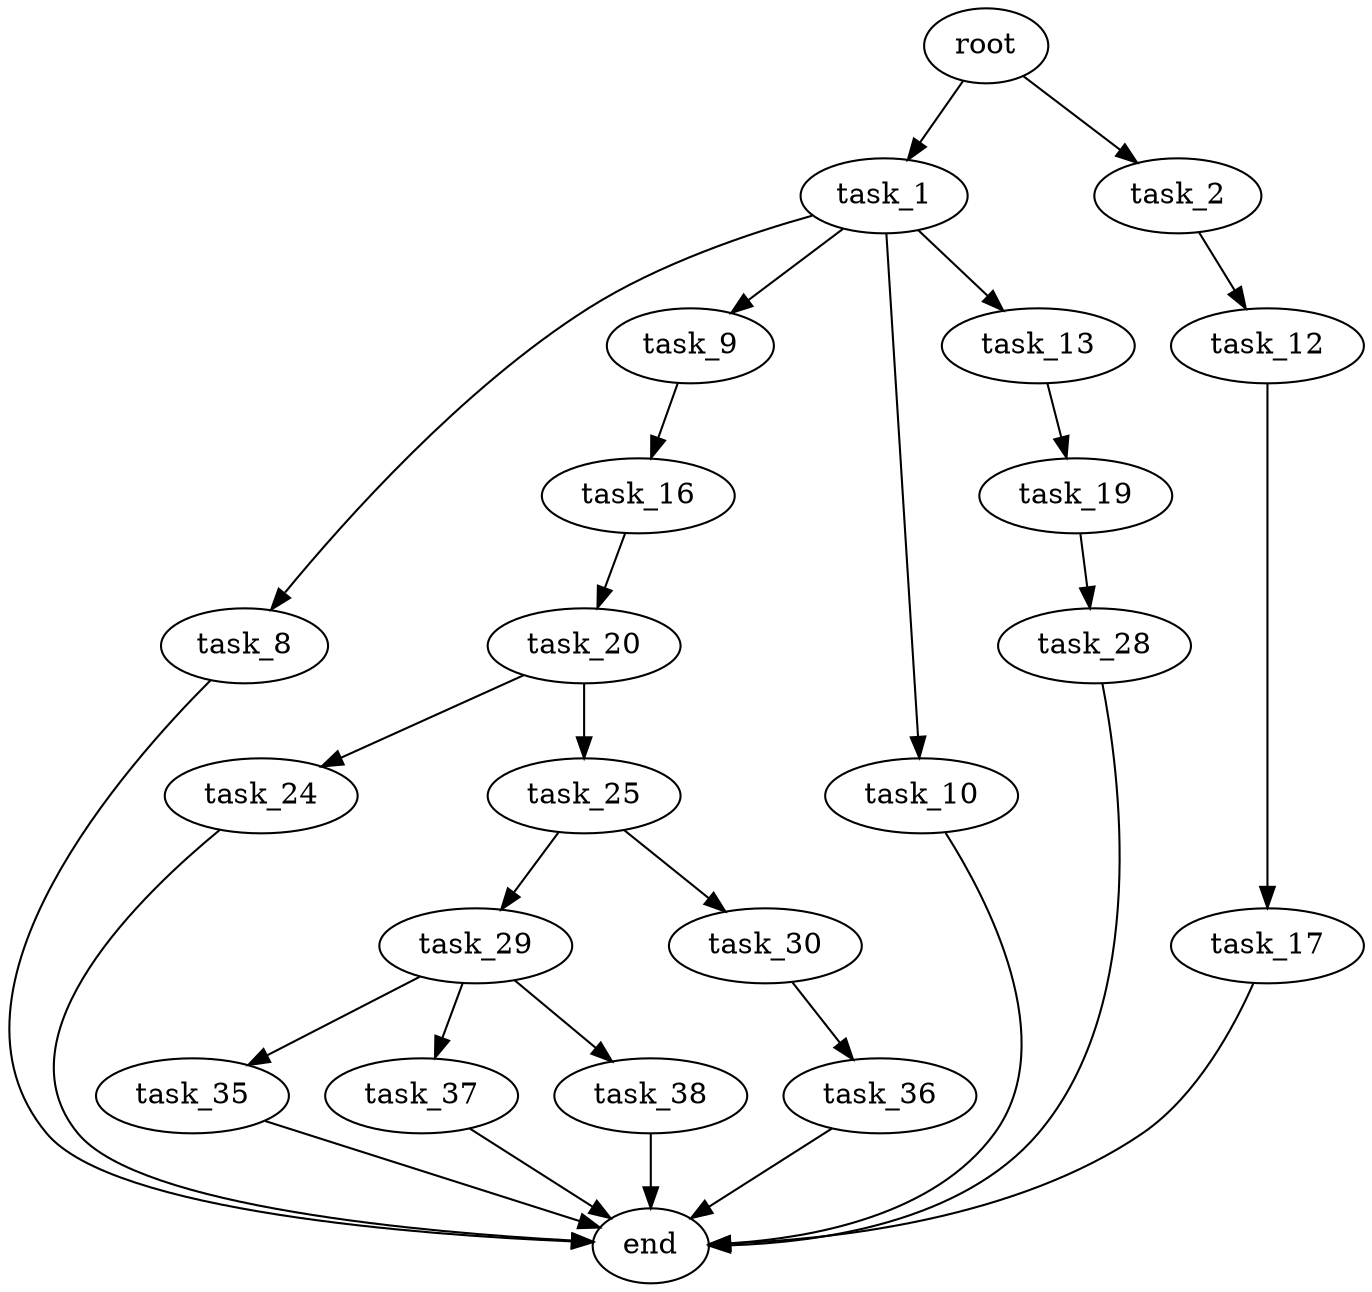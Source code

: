 digraph G {
  root [size="0.000000"];
  task_1 [size="206085840316.000000"];
  task_2 [size="14723093714.000000"];
  task_8 [size="849842781329.000000"];
  task_9 [size="19141031495.000000"];
  task_10 [size="1713624389.000000"];
  task_12 [size="368293445632.000000"];
  task_13 [size="68719476736.000000"];
  task_16 [size="96872266239.000000"];
  task_17 [size="1073741824000.000000"];
  task_19 [size="36886841348.000000"];
  task_20 [size="368293445632.000000"];
  task_24 [size="444851751748.000000"];
  task_25 [size="134217728000.000000"];
  task_28 [size="782757789696.000000"];
  task_29 [size="7168661464.000000"];
  task_30 [size="28991029248.000000"];
  task_35 [size="25115376648.000000"];
  task_36 [size="11194470873.000000"];
  task_37 [size="691530082672.000000"];
  task_38 [size="21033591812.000000"];
  end [size="0.000000"];

  root -> task_1 [size="1.000000"];
  root -> task_2 [size="1.000000"];
  task_1 -> task_8 [size="134217728.000000"];
  task_1 -> task_9 [size="134217728.000000"];
  task_1 -> task_10 [size="134217728.000000"];
  task_1 -> task_13 [size="134217728.000000"];
  task_2 -> task_12 [size="536870912.000000"];
  task_8 -> end [size="1.000000"];
  task_9 -> task_16 [size="33554432.000000"];
  task_10 -> end [size="1.000000"];
  task_12 -> task_17 [size="411041792.000000"];
  task_13 -> task_19 [size="134217728.000000"];
  task_16 -> task_20 [size="411041792.000000"];
  task_17 -> end [size="1.000000"];
  task_19 -> task_28 [size="33554432.000000"];
  task_20 -> task_24 [size="411041792.000000"];
  task_20 -> task_25 [size="411041792.000000"];
  task_24 -> end [size="1.000000"];
  task_25 -> task_29 [size="209715200.000000"];
  task_25 -> task_30 [size="209715200.000000"];
  task_28 -> end [size="1.000000"];
  task_29 -> task_35 [size="33554432.000000"];
  task_29 -> task_37 [size="33554432.000000"];
  task_29 -> task_38 [size="33554432.000000"];
  task_30 -> task_36 [size="75497472.000000"];
  task_35 -> end [size="1.000000"];
  task_36 -> end [size="1.000000"];
  task_37 -> end [size="1.000000"];
  task_38 -> end [size="1.000000"];
}
